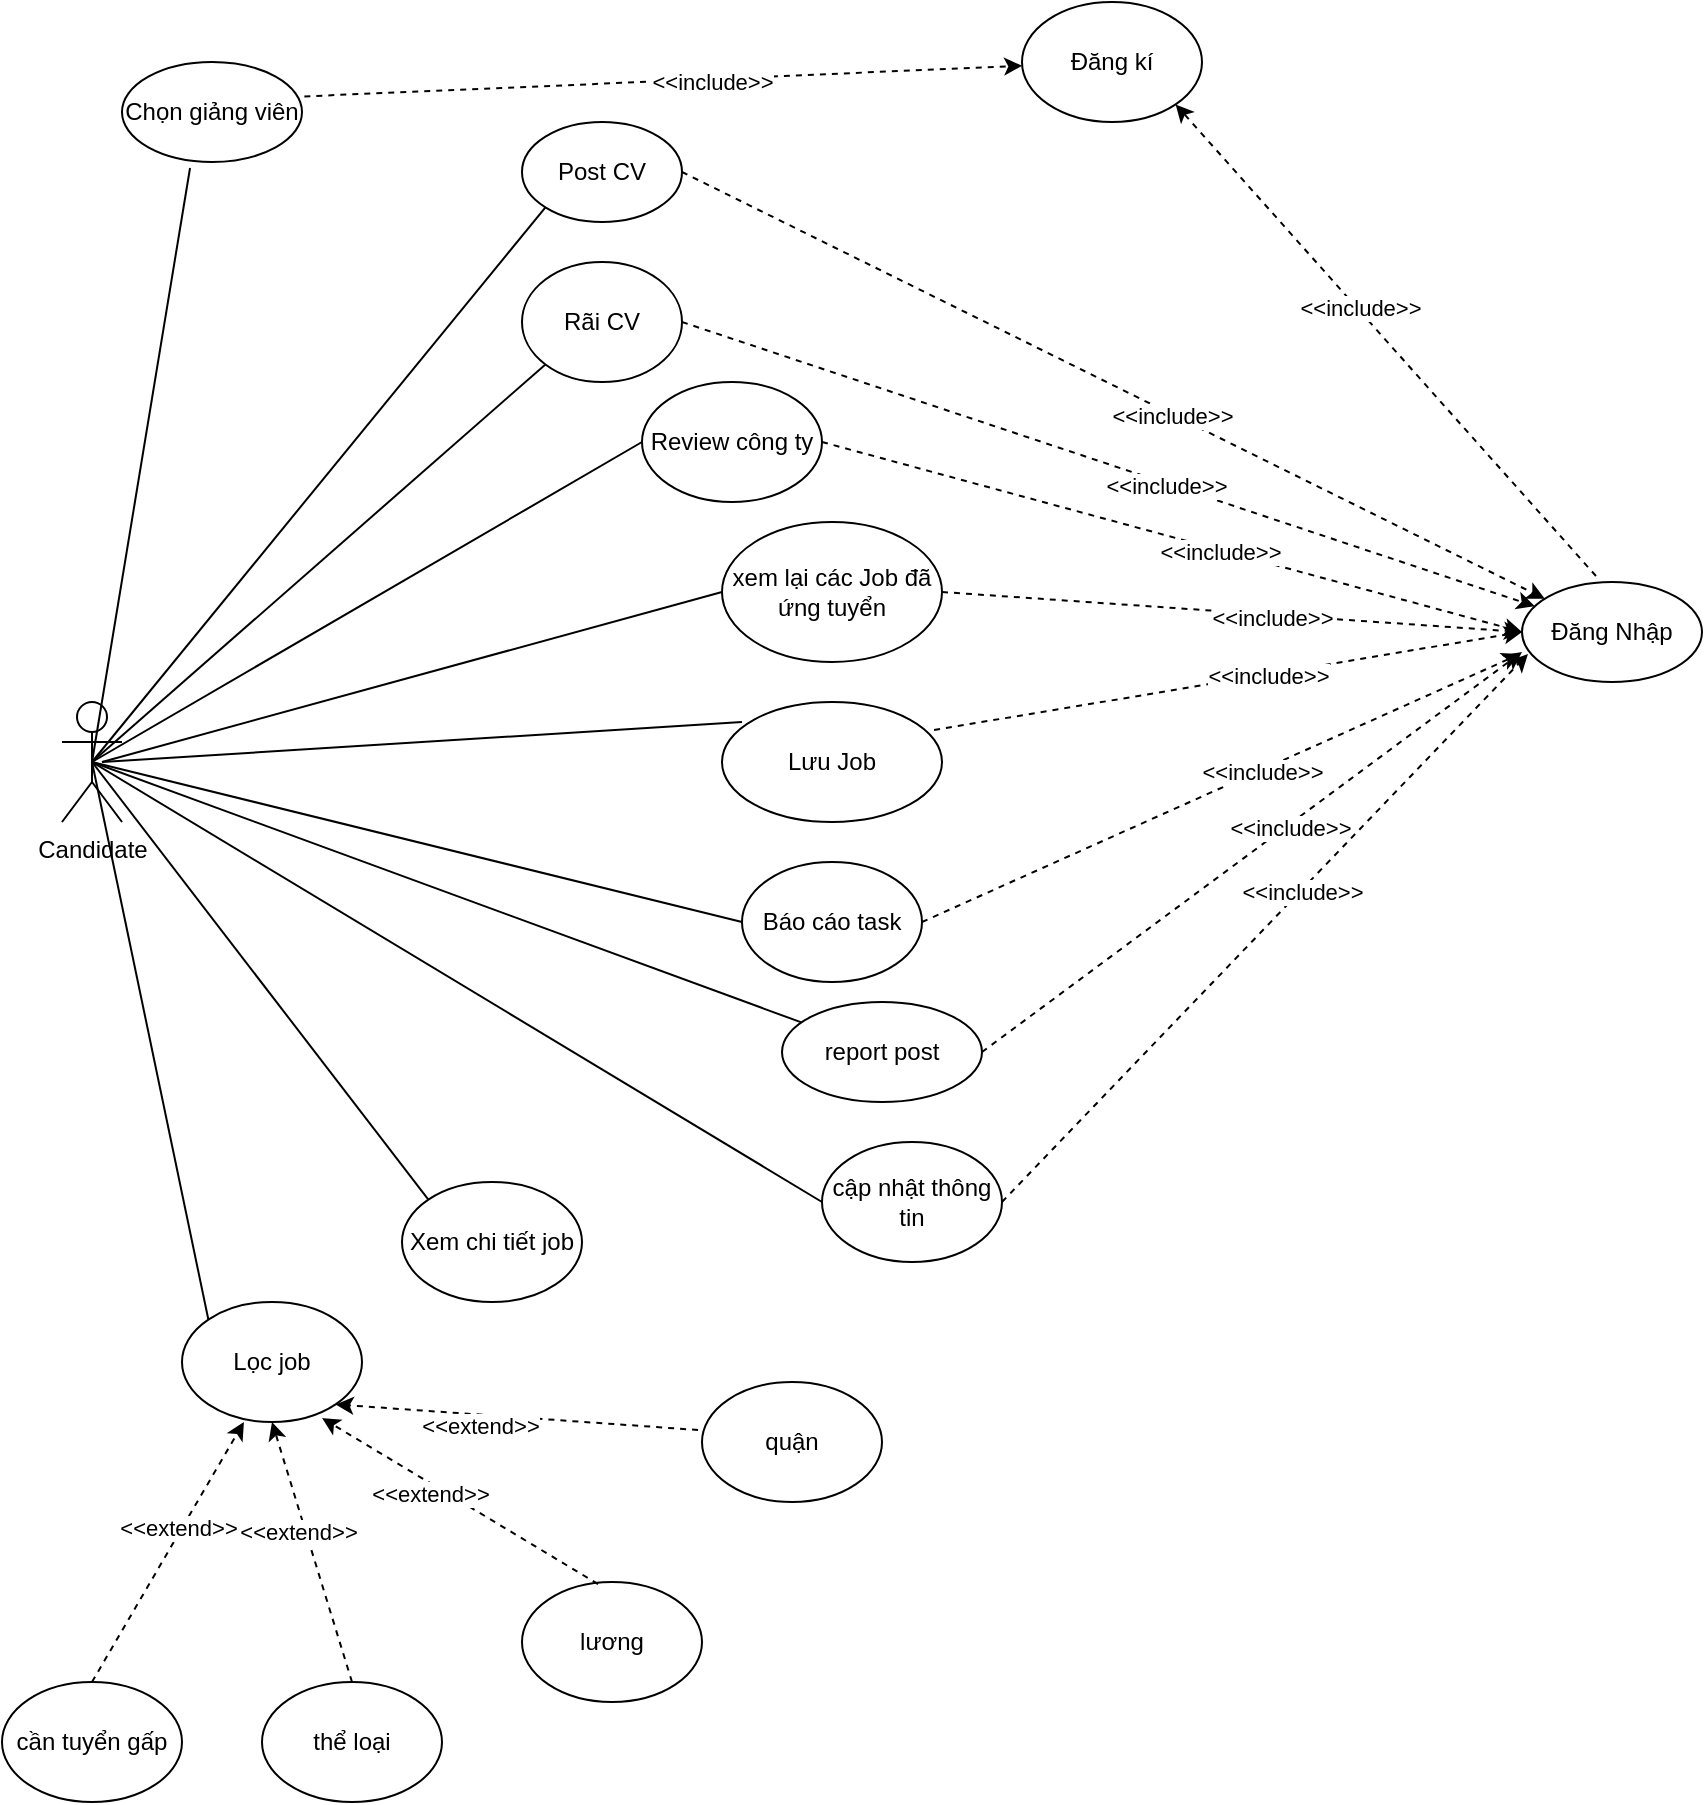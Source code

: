 <mxfile version="26.2.13">
  <diagram name="Page-1" id="jhdWZvKZTvtmNqUHAxLc">
    <mxGraphModel dx="1428" dy="785" grid="1" gridSize="10" guides="1" tooltips="1" connect="1" arrows="1" fold="1" page="1" pageScale="1" pageWidth="850" pageHeight="1100" math="0" shadow="0">
      <root>
        <mxCell id="0" />
        <mxCell id="1" parent="0" />
        <mxCell id="Gtxps9RbvIcbKM3ggSGd-1" value="Candidate" style="shape=umlActor;verticalLabelPosition=bottom;verticalAlign=top;html=1;outlineConnect=0;" parent="1" vertex="1">
          <mxGeometry x="60" y="400" width="30" height="60" as="geometry" />
        </mxCell>
        <mxCell id="Gtxps9RbvIcbKM3ggSGd-3" value="Đăng Nhập" style="ellipse;whiteSpace=wrap;html=1;" parent="1" vertex="1">
          <mxGeometry x="790" y="340" width="90" height="50" as="geometry" />
        </mxCell>
        <mxCell id="Gtxps9RbvIcbKM3ggSGd-4" value="Đăng kí" style="ellipse;whiteSpace=wrap;html=1;" parent="1" vertex="1">
          <mxGeometry x="540" y="50" width="90" height="60" as="geometry" />
        </mxCell>
        <mxCell id="Gtxps9RbvIcbKM3ggSGd-5" value="Chọn giảng viên" style="ellipse;whiteSpace=wrap;html=1;" parent="1" vertex="1">
          <mxGeometry x="90" y="80" width="90" height="50" as="geometry" />
        </mxCell>
        <mxCell id="Gtxps9RbvIcbKM3ggSGd-6" value="Rãi&amp;nbsp;&lt;span style=&quot;color: rgba(0, 0, 0, 0); font-family: monospace; font-size: 0px; text-align: start; text-wrap-mode: nowrap;&quot;&gt;%3CmxGraphModel%3E%3Croot%3E%3CmxCell%20id%3D%220%22%2F%3E%3CmxCell%20id%3D%221%22%20parent%3D%220%22%2F%3E%3CmxCell%20id%3D%222%22%20value%3D%22%22%20style%3D%22endArrow%3Dclassic%3Bhtml%3D1%3Brounded%3D0%3BentryX%3D0%3BentryY%3D0.5%3BentryDx%3D0%3BentryDy%3D0%3BexitX%3D0.6%3BexitY%3D-0.04%3BexitDx%3D0%3BexitDy%3D0%3Bdashed%3D1%3BexitPerimeter%3D0%3B%22%20edge%3D%221%22%20parent%3D%221%22%3E%3CmxGeometry%20width%3D%2250%22%20height%3D%2250%22%20relative%3D%221%22%20as%3D%22geometry%22%3E%3CmxPoint%20x%3D%22254%22%20y%3D%22228%22%20as%3D%22sourcePoint%22%2F%3E%3CmxPoint%20x%3D%22500%22%20y%3D%22190%22%20as%3D%22targetPoint%22%2F%3E%3C%2FmxGeometry%3E%3C%2FmxCell%3E%3CmxCell%20id%3D%223%22%20value%3D%22%26amp%3Blt%3B%26amp%3Blt%3Binclude%26amp%3Bgt%3B%26amp%3Bgt%3B%22%20style%3D%22edgeLabel%3Bhtml%3D1%3Balign%3Dcenter%3BverticalAlign%3Dmiddle%3Bresizable%3D0%3Bpoints%3D%5B%5D%3B%22%20vertex%3D%221%22%20connectable%3D%220%22%20parent%3D%222%22%3E%3CmxGeometry%20x%3D%220.135%22%20y%3D%22-1%22%20relative%3D%221%22%20as%3D%22geometry%22%3E%3CmxPoint%20as%3D%22offset%22%2F%3E%3C%2FmxGeometry%3E%3C%2FmxCell%3E%3C%2Froot%3E%3C%2FmxGraphModel%3E&lt;/span&gt;CV" style="ellipse;whiteSpace=wrap;html=1;" parent="1" vertex="1">
          <mxGeometry x="290" y="180" width="80" height="60" as="geometry" />
        </mxCell>
        <mxCell id="Gtxps9RbvIcbKM3ggSGd-7" value="Post CV" style="ellipse;whiteSpace=wrap;html=1;" parent="1" vertex="1">
          <mxGeometry x="290" y="110" width="80" height="50" as="geometry" />
        </mxCell>
        <mxCell id="Gtxps9RbvIcbKM3ggSGd-8" value="" style="endArrow=none;html=1;rounded=0;exitX=0.5;exitY=0.5;exitDx=0;exitDy=0;exitPerimeter=0;entryX=0.378;entryY=1.06;entryDx=0;entryDy=0;entryPerimeter=0;" parent="1" source="Gtxps9RbvIcbKM3ggSGd-1" target="Gtxps9RbvIcbKM3ggSGd-5" edge="1">
          <mxGeometry width="50" height="50" relative="1" as="geometry">
            <mxPoint x="400" y="530" as="sourcePoint" />
            <mxPoint x="450" y="480" as="targetPoint" />
          </mxGeometry>
        </mxCell>
        <mxCell id="Gtxps9RbvIcbKM3ggSGd-9" value="" style="endArrow=classic;html=1;rounded=0;dashed=1;exitX=1.013;exitY=0.344;exitDx=0;exitDy=0;exitPerimeter=0;" parent="1" source="Gtxps9RbvIcbKM3ggSGd-5" target="Gtxps9RbvIcbKM3ggSGd-4" edge="1">
          <mxGeometry width="50" height="50" relative="1" as="geometry">
            <mxPoint x="155" y="200" as="sourcePoint" />
            <mxPoint x="450" y="480" as="targetPoint" />
          </mxGeometry>
        </mxCell>
        <mxCell id="Gtxps9RbvIcbKM3ggSGd-10" value="&amp;lt;&amp;lt;include&amp;gt;&amp;gt;" style="edgeLabel;html=1;align=center;verticalAlign=middle;resizable=0;points=[];" parent="Gtxps9RbvIcbKM3ggSGd-9" vertex="1" connectable="0">
          <mxGeometry x="0.135" y="-1" relative="1" as="geometry">
            <mxPoint as="offset" />
          </mxGeometry>
        </mxCell>
        <mxCell id="Gtxps9RbvIcbKM3ggSGd-16" value="" style="endArrow=classic;html=1;rounded=0;entryX=1;entryY=1;entryDx=0;entryDy=0;dashed=1;exitX=0.411;exitY=-0.06;exitDx=0;exitDy=0;exitPerimeter=0;" parent="1" source="Gtxps9RbvIcbKM3ggSGd-3" target="Gtxps9RbvIcbKM3ggSGd-4" edge="1">
          <mxGeometry width="50" height="50" relative="1" as="geometry">
            <mxPoint x="300" y="205" as="sourcePoint" />
            <mxPoint x="510" y="200" as="targetPoint" />
          </mxGeometry>
        </mxCell>
        <mxCell id="Gtxps9RbvIcbKM3ggSGd-17" value="&amp;lt;&amp;lt;include&amp;gt;&amp;gt;" style="edgeLabel;html=1;align=center;verticalAlign=middle;resizable=0;points=[];" parent="Gtxps9RbvIcbKM3ggSGd-16" vertex="1" connectable="0">
          <mxGeometry x="0.135" y="-1" relative="1" as="geometry">
            <mxPoint as="offset" />
          </mxGeometry>
        </mxCell>
        <mxCell id="Gtxps9RbvIcbKM3ggSGd-18" value="Review công ty" style="ellipse;whiteSpace=wrap;html=1;" parent="1" vertex="1">
          <mxGeometry x="350" y="240" width="90" height="60" as="geometry" />
        </mxCell>
        <mxCell id="Gtxps9RbvIcbKM3ggSGd-19" value="Lưu Job" style="ellipse;whiteSpace=wrap;html=1;" parent="1" vertex="1">
          <mxGeometry x="390" y="400" width="110" height="60" as="geometry" />
        </mxCell>
        <mxCell id="Gtxps9RbvIcbKM3ggSGd-20" value="xem lại các Job đã ứng tuyển" style="ellipse;whiteSpace=wrap;html=1;" parent="1" vertex="1">
          <mxGeometry x="390" y="310" width="110" height="70" as="geometry" />
        </mxCell>
        <mxCell id="Gtxps9RbvIcbKM3ggSGd-21" value="Báo cáo task" style="ellipse;whiteSpace=wrap;html=1;" parent="1" vertex="1">
          <mxGeometry x="400" y="480" width="90" height="60" as="geometry" />
        </mxCell>
        <mxCell id="Gtxps9RbvIcbKM3ggSGd-22" value="" style="endArrow=none;html=1;rounded=0;exitX=0.5;exitY=0.5;exitDx=0;exitDy=0;exitPerimeter=0;entryX=0;entryY=1;entryDx=0;entryDy=0;" parent="1" source="Gtxps9RbvIcbKM3ggSGd-1" target="Gtxps9RbvIcbKM3ggSGd-6" edge="1">
          <mxGeometry width="50" height="50" relative="1" as="geometry">
            <mxPoint x="85" y="440" as="sourcePoint" />
            <mxPoint x="330" y="236" as="targetPoint" />
          </mxGeometry>
        </mxCell>
        <mxCell id="Gtxps9RbvIcbKM3ggSGd-23" value="" style="endArrow=none;html=1;rounded=0;exitX=0.5;exitY=0.5;exitDx=0;exitDy=0;exitPerimeter=0;entryX=0;entryY=0.5;entryDx=0;entryDy=0;" parent="1" source="Gtxps9RbvIcbKM3ggSGd-1" target="Gtxps9RbvIcbKM3ggSGd-21" edge="1">
          <mxGeometry width="50" height="50" relative="1" as="geometry">
            <mxPoint x="95" y="450" as="sourcePoint" />
            <mxPoint x="340" y="246" as="targetPoint" />
          </mxGeometry>
        </mxCell>
        <mxCell id="Gtxps9RbvIcbKM3ggSGd-24" value="" style="endArrow=none;html=1;rounded=0;exitX=0.5;exitY=0.5;exitDx=0;exitDy=0;exitPerimeter=0;entryX=0;entryY=1;entryDx=0;entryDy=0;" parent="1" source="Gtxps9RbvIcbKM3ggSGd-1" target="Gtxps9RbvIcbKM3ggSGd-7" edge="1">
          <mxGeometry width="50" height="50" relative="1" as="geometry">
            <mxPoint x="105" y="460" as="sourcePoint" />
            <mxPoint x="350" y="256" as="targetPoint" />
          </mxGeometry>
        </mxCell>
        <mxCell id="Gtxps9RbvIcbKM3ggSGd-25" value="" style="endArrow=none;html=1;rounded=0;entryX=0.091;entryY=0.167;entryDx=0;entryDy=0;entryPerimeter=0;" parent="1" target="Gtxps9RbvIcbKM3ggSGd-19" edge="1">
          <mxGeometry width="50" height="50" relative="1" as="geometry">
            <mxPoint x="80" y="430" as="sourcePoint" />
            <mxPoint x="490" y="550" as="targetPoint" />
          </mxGeometry>
        </mxCell>
        <mxCell id="Gtxps9RbvIcbKM3ggSGd-26" value="" style="endArrow=none;html=1;rounded=0;exitX=0.5;exitY=0.5;exitDx=0;exitDy=0;exitPerimeter=0;entryX=0;entryY=0.5;entryDx=0;entryDy=0;" parent="1" source="Gtxps9RbvIcbKM3ggSGd-1" target="Gtxps9RbvIcbKM3ggSGd-18" edge="1">
          <mxGeometry width="50" height="50" relative="1" as="geometry">
            <mxPoint x="95" y="450" as="sourcePoint" />
            <mxPoint x="500" y="560" as="targetPoint" />
          </mxGeometry>
        </mxCell>
        <mxCell id="Gtxps9RbvIcbKM3ggSGd-27" value="" style="endArrow=none;html=1;rounded=0;entryX=0;entryY=0.5;entryDx=0;entryDy=0;" parent="1" target="Gtxps9RbvIcbKM3ggSGd-20" edge="1">
          <mxGeometry width="50" height="50" relative="1" as="geometry">
            <mxPoint x="80" y="430" as="sourcePoint" />
            <mxPoint x="510" y="570" as="targetPoint" />
          </mxGeometry>
        </mxCell>
        <mxCell id="Gtxps9RbvIcbKM3ggSGd-31" value="" style="endArrow=classic;html=1;rounded=0;dashed=1;exitX=1;exitY=0.5;exitDx=0;exitDy=0;" parent="1" source="Gtxps9RbvIcbKM3ggSGd-7" target="Gtxps9RbvIcbKM3ggSGd-3" edge="1">
          <mxGeometry width="50" height="50" relative="1" as="geometry">
            <mxPoint x="310" y="215" as="sourcePoint" />
            <mxPoint x="210" y="235" as="targetPoint" />
          </mxGeometry>
        </mxCell>
        <mxCell id="Gtxps9RbvIcbKM3ggSGd-32" value="&amp;lt;&amp;lt;include&amp;gt;&amp;gt;" style="edgeLabel;html=1;align=center;verticalAlign=middle;resizable=0;points=[];" parent="Gtxps9RbvIcbKM3ggSGd-31" vertex="1" connectable="0">
          <mxGeometry x="0.135" y="-1" relative="1" as="geometry">
            <mxPoint as="offset" />
          </mxGeometry>
        </mxCell>
        <mxCell id="Gtxps9RbvIcbKM3ggSGd-33" value="" style="endArrow=classic;html=1;rounded=0;dashed=1;exitX=1;exitY=0.5;exitDx=0;exitDy=0;" parent="1" source="Gtxps9RbvIcbKM3ggSGd-6" target="Gtxps9RbvIcbKM3ggSGd-3" edge="1">
          <mxGeometry width="50" height="50" relative="1" as="geometry">
            <mxPoint x="560" y="350" as="sourcePoint" />
            <mxPoint x="398" y="224" as="targetPoint" />
          </mxGeometry>
        </mxCell>
        <mxCell id="Gtxps9RbvIcbKM3ggSGd-34" value="&amp;lt;&amp;lt;include&amp;gt;&amp;gt;" style="edgeLabel;html=1;align=center;verticalAlign=middle;resizable=0;points=[];" parent="Gtxps9RbvIcbKM3ggSGd-33" vertex="1" connectable="0">
          <mxGeometry x="0.135" y="-1" relative="1" as="geometry">
            <mxPoint as="offset" />
          </mxGeometry>
        </mxCell>
        <mxCell id="Gtxps9RbvIcbKM3ggSGd-35" value="" style="endArrow=classic;html=1;rounded=0;entryX=0;entryY=0.5;entryDx=0;entryDy=0;dashed=1;exitX=1;exitY=0.5;exitDx=0;exitDy=0;" parent="1" source="Gtxps9RbvIcbKM3ggSGd-18" target="Gtxps9RbvIcbKM3ggSGd-3" edge="1">
          <mxGeometry width="50" height="50" relative="1" as="geometry">
            <mxPoint x="570" y="360" as="sourcePoint" />
            <mxPoint x="375" y="240" as="targetPoint" />
          </mxGeometry>
        </mxCell>
        <mxCell id="Gtxps9RbvIcbKM3ggSGd-36" value="&amp;lt;&amp;lt;include&amp;gt;&amp;gt;" style="edgeLabel;html=1;align=center;verticalAlign=middle;resizable=0;points=[];" parent="Gtxps9RbvIcbKM3ggSGd-35" vertex="1" connectable="0">
          <mxGeometry x="0.135" y="-1" relative="1" as="geometry">
            <mxPoint as="offset" />
          </mxGeometry>
        </mxCell>
        <mxCell id="Gtxps9RbvIcbKM3ggSGd-37" value="" style="endArrow=classic;html=1;rounded=0;entryX=0;entryY=0.5;entryDx=0;entryDy=0;dashed=1;exitX=1;exitY=0.5;exitDx=0;exitDy=0;" parent="1" source="Gtxps9RbvIcbKM3ggSGd-20" target="Gtxps9RbvIcbKM3ggSGd-3" edge="1">
          <mxGeometry width="50" height="50" relative="1" as="geometry">
            <mxPoint x="580" y="370" as="sourcePoint" />
            <mxPoint x="385" y="250" as="targetPoint" />
          </mxGeometry>
        </mxCell>
        <mxCell id="Gtxps9RbvIcbKM3ggSGd-38" value="&amp;lt;&amp;lt;include&amp;gt;&amp;gt;" style="edgeLabel;html=1;align=center;verticalAlign=middle;resizable=0;points=[];" parent="Gtxps9RbvIcbKM3ggSGd-37" vertex="1" connectable="0">
          <mxGeometry x="0.135" y="-1" relative="1" as="geometry">
            <mxPoint as="offset" />
          </mxGeometry>
        </mxCell>
        <mxCell id="Gtxps9RbvIcbKM3ggSGd-39" value="" style="endArrow=classic;html=1;rounded=0;entryX=0;entryY=0.5;entryDx=0;entryDy=0;dashed=1;exitX=0.964;exitY=0.233;exitDx=0;exitDy=0;exitPerimeter=0;" parent="1" source="Gtxps9RbvIcbKM3ggSGd-19" target="Gtxps9RbvIcbKM3ggSGd-3" edge="1">
          <mxGeometry width="50" height="50" relative="1" as="geometry">
            <mxPoint x="656" y="515" as="sourcePoint" />
            <mxPoint x="380" y="240" as="targetPoint" />
          </mxGeometry>
        </mxCell>
        <mxCell id="Gtxps9RbvIcbKM3ggSGd-40" value="&amp;lt;&amp;lt;include&amp;gt;&amp;gt;" style="edgeLabel;html=1;align=center;verticalAlign=middle;resizable=0;points=[];" parent="Gtxps9RbvIcbKM3ggSGd-39" vertex="1" connectable="0">
          <mxGeometry x="0.135" y="-1" relative="1" as="geometry">
            <mxPoint as="offset" />
          </mxGeometry>
        </mxCell>
        <mxCell id="Gtxps9RbvIcbKM3ggSGd-41" value="" style="endArrow=classic;html=1;rounded=0;entryX=-0.011;entryY=0.72;entryDx=0;entryDy=0;dashed=1;entryPerimeter=0;exitX=1;exitY=0.5;exitDx=0;exitDy=0;" parent="1" source="Gtxps9RbvIcbKM3ggSGd-21" target="Gtxps9RbvIcbKM3ggSGd-3" edge="1">
          <mxGeometry width="50" height="50" relative="1" as="geometry">
            <mxPoint x="666" y="525" as="sourcePoint" />
            <mxPoint x="390" y="250" as="targetPoint" />
          </mxGeometry>
        </mxCell>
        <mxCell id="Gtxps9RbvIcbKM3ggSGd-42" value="&amp;lt;&amp;lt;include&amp;gt;&amp;gt;" style="edgeLabel;html=1;align=center;verticalAlign=middle;resizable=0;points=[];" parent="Gtxps9RbvIcbKM3ggSGd-41" vertex="1" connectable="0">
          <mxGeometry x="0.135" y="-1" relative="1" as="geometry">
            <mxPoint as="offset" />
          </mxGeometry>
        </mxCell>
        <mxCell id="Gtxps9RbvIcbKM3ggSGd-45" value="Lọc job" style="ellipse;whiteSpace=wrap;html=1;" parent="1" vertex="1">
          <mxGeometry x="120" y="700" width="90" height="60" as="geometry" />
        </mxCell>
        <mxCell id="Gtxps9RbvIcbKM3ggSGd-46" value="quận" style="ellipse;whiteSpace=wrap;html=1;" parent="1" vertex="1">
          <mxGeometry x="380" y="740" width="90" height="60" as="geometry" />
        </mxCell>
        <mxCell id="Gtxps9RbvIcbKM3ggSGd-47" value="lương" style="ellipse;whiteSpace=wrap;html=1;" parent="1" vertex="1">
          <mxGeometry x="290" y="840" width="90" height="60" as="geometry" />
        </mxCell>
        <mxCell id="Gtxps9RbvIcbKM3ggSGd-48" value="cần tuyển gấp&lt;span style=&quot;color: rgba(0, 0, 0, 0); font-family: monospace; font-size: 0px; text-align: start; text-wrap-mode: nowrap;&quot;&gt;%3CmxGraphModel%3E%3Croot%3E%3CmxCell%20id%3D%220%22%2F%3E%3CmxCell%20id%3D%221%22%20parent%3D%220%22%2F%3E%3CmxCell%20id%3D%222%22%20value%3D%22l%C6%B0%C6%A1ng%22%20style%3D%22ellipse%3BwhiteSpace%3Dwrap%3Bhtml%3D1%3B%22%20vertex%3D%221%22%20parent%3D%221%22%3E%3CmxGeometry%20x%3D%22440%22%20y%3D%22750%22%20width%3D%2290%22%20height%3D%2260%22%20as%3D%22geometry%22%2F%3E%3C%2FmxCell%3E%3C%2Froot%3E%3C%2FmxGraphModel%3E&lt;/span&gt;" style="ellipse;whiteSpace=wrap;html=1;" parent="1" vertex="1">
          <mxGeometry x="30" y="890" width="90" height="60" as="geometry" />
        </mxCell>
        <mxCell id="Gtxps9RbvIcbKM3ggSGd-49" value="thể loại" style="ellipse;whiteSpace=wrap;html=1;" parent="1" vertex="1">
          <mxGeometry x="160" y="890" width="90" height="60" as="geometry" />
        </mxCell>
        <mxCell id="Gtxps9RbvIcbKM3ggSGd-51" value="" style="endArrow=none;html=1;rounded=0;entryX=0;entryY=0;entryDx=0;entryDy=0;exitX=0.5;exitY=0.5;exitDx=0;exitDy=0;exitPerimeter=0;" parent="1" source="Gtxps9RbvIcbKM3ggSGd-1" target="Gtxps9RbvIcbKM3ggSGd-45" edge="1">
          <mxGeometry width="50" height="50" relative="1" as="geometry">
            <mxPoint x="85" y="440" as="sourcePoint" />
            <mxPoint x="395" y="650" as="targetPoint" />
          </mxGeometry>
        </mxCell>
        <mxCell id="Gtxps9RbvIcbKM3ggSGd-56" value="" style="endArrow=classic;html=1;rounded=0;dashed=1;entryX=0.344;entryY=1;entryDx=0;entryDy=0;entryPerimeter=0;exitX=0.5;exitY=0;exitDx=0;exitDy=0;" parent="1" source="Gtxps9RbvIcbKM3ggSGd-48" target="Gtxps9RbvIcbKM3ggSGd-45" edge="1">
          <mxGeometry width="50" height="50" relative="1" as="geometry">
            <mxPoint x="100" y="750" as="sourcePoint" />
            <mxPoint x="150" y="700" as="targetPoint" />
          </mxGeometry>
        </mxCell>
        <mxCell id="Gtxps9RbvIcbKM3ggSGd-57" value="&amp;lt;&amp;lt;extend&amp;gt;&amp;gt;" style="edgeLabel;html=1;align=center;verticalAlign=middle;resizable=0;points=[];" parent="Gtxps9RbvIcbKM3ggSGd-56" vertex="1" connectable="0">
          <mxGeometry x="0.2" y="3" relative="1" as="geometry">
            <mxPoint y="2" as="offset" />
          </mxGeometry>
        </mxCell>
        <mxCell id="Gtxps9RbvIcbKM3ggSGd-58" value="" style="endArrow=classic;html=1;rounded=0;dashed=1;entryX=0.5;entryY=1;entryDx=0;entryDy=0;exitX=0.5;exitY=0;exitDx=0;exitDy=0;" parent="1" source="Gtxps9RbvIcbKM3ggSGd-49" target="Gtxps9RbvIcbKM3ggSGd-45" edge="1">
          <mxGeometry width="50" height="50" relative="1" as="geometry">
            <mxPoint x="165" y="790" as="sourcePoint" />
            <mxPoint x="191" y="680" as="targetPoint" />
          </mxGeometry>
        </mxCell>
        <mxCell id="Gtxps9RbvIcbKM3ggSGd-59" value="&amp;lt;&amp;lt;extend&amp;gt;&amp;gt;" style="edgeLabel;html=1;align=center;verticalAlign=middle;resizable=0;points=[];" parent="Gtxps9RbvIcbKM3ggSGd-58" vertex="1" connectable="0">
          <mxGeometry x="0.2" y="3" relative="1" as="geometry">
            <mxPoint y="2" as="offset" />
          </mxGeometry>
        </mxCell>
        <mxCell id="Gtxps9RbvIcbKM3ggSGd-60" value="" style="endArrow=classic;html=1;rounded=0;dashed=1;entryX=0.778;entryY=0.967;entryDx=0;entryDy=0;entryPerimeter=0;exitX=0.422;exitY=0.017;exitDx=0;exitDy=0;exitPerimeter=0;" parent="1" source="Gtxps9RbvIcbKM3ggSGd-47" target="Gtxps9RbvIcbKM3ggSGd-45" edge="1">
          <mxGeometry width="50" height="50" relative="1" as="geometry">
            <mxPoint x="175" y="800" as="sourcePoint" />
            <mxPoint x="201" y="690" as="targetPoint" />
          </mxGeometry>
        </mxCell>
        <mxCell id="Gtxps9RbvIcbKM3ggSGd-61" value="&amp;lt;&amp;lt;extend&amp;gt;&amp;gt;" style="edgeLabel;html=1;align=center;verticalAlign=middle;resizable=0;points=[];" parent="Gtxps9RbvIcbKM3ggSGd-60" vertex="1" connectable="0">
          <mxGeometry x="0.2" y="3" relative="1" as="geometry">
            <mxPoint y="2" as="offset" />
          </mxGeometry>
        </mxCell>
        <mxCell id="Gtxps9RbvIcbKM3ggSGd-62" value="" style="endArrow=classic;html=1;rounded=0;dashed=1;entryX=1;entryY=1;entryDx=0;entryDy=0;exitX=-0.022;exitY=0.4;exitDx=0;exitDy=0;exitPerimeter=0;" parent="1" source="Gtxps9RbvIcbKM3ggSGd-46" target="Gtxps9RbvIcbKM3ggSGd-45" edge="1">
          <mxGeometry width="50" height="50" relative="1" as="geometry">
            <mxPoint x="350" y="730" as="sourcePoint" />
            <mxPoint x="230" y="678" as="targetPoint" />
          </mxGeometry>
        </mxCell>
        <mxCell id="Gtxps9RbvIcbKM3ggSGd-63" value="&amp;lt;&amp;lt;extend&amp;gt;&amp;gt;" style="edgeLabel;html=1;align=center;verticalAlign=middle;resizable=0;points=[];" parent="Gtxps9RbvIcbKM3ggSGd-62" vertex="1" connectable="0">
          <mxGeometry x="0.2" y="3" relative="1" as="geometry">
            <mxPoint y="2" as="offset" />
          </mxGeometry>
        </mxCell>
        <mxCell id="Gtxps9RbvIcbKM3ggSGd-65" value="Xem chi tiết job" style="ellipse;whiteSpace=wrap;html=1;" parent="1" vertex="1">
          <mxGeometry x="230" y="640" width="90" height="60" as="geometry" />
        </mxCell>
        <mxCell id="Gtxps9RbvIcbKM3ggSGd-66" value="" style="endArrow=none;html=1;rounded=0;exitX=0.5;exitY=0.5;exitDx=0;exitDy=0;exitPerimeter=0;entryX=0;entryY=0;entryDx=0;entryDy=0;" parent="1" source="Gtxps9RbvIcbKM3ggSGd-1" target="Gtxps9RbvIcbKM3ggSGd-65" edge="1">
          <mxGeometry width="50" height="50" relative="1" as="geometry">
            <mxPoint x="85" y="440" as="sourcePoint" />
            <mxPoint x="460" y="490" as="targetPoint" />
          </mxGeometry>
        </mxCell>
        <mxCell id="Gtxps9RbvIcbKM3ggSGd-67" value="report post" style="ellipse;whiteSpace=wrap;html=1;" parent="1" vertex="1">
          <mxGeometry x="420" y="550" width="100" height="50" as="geometry" />
        </mxCell>
        <mxCell id="Gtxps9RbvIcbKM3ggSGd-68" value="" style="endArrow=classic;html=1;rounded=0;entryX=0;entryY=0.7;entryDx=0;entryDy=0;dashed=1;entryPerimeter=0;exitX=1;exitY=0.5;exitDx=0;exitDy=0;" parent="1" source="Gtxps9RbvIcbKM3ggSGd-67" target="Gtxps9RbvIcbKM3ggSGd-3" edge="1">
          <mxGeometry width="50" height="50" relative="1" as="geometry">
            <mxPoint x="494" y="457" as="sourcePoint" />
            <mxPoint x="465" y="351" as="targetPoint" />
          </mxGeometry>
        </mxCell>
        <mxCell id="Gtxps9RbvIcbKM3ggSGd-69" value="&amp;lt;&amp;lt;include&amp;gt;&amp;gt;" style="edgeLabel;html=1;align=center;verticalAlign=middle;resizable=0;points=[];" parent="Gtxps9RbvIcbKM3ggSGd-68" vertex="1" connectable="0">
          <mxGeometry x="0.135" y="-1" relative="1" as="geometry">
            <mxPoint as="offset" />
          </mxGeometry>
        </mxCell>
        <mxCell id="Gtxps9RbvIcbKM3ggSGd-70" value="" style="endArrow=none;html=1;rounded=0;exitX=0.5;exitY=0.5;exitDx=0;exitDy=0;exitPerimeter=0;" parent="1" source="Gtxps9RbvIcbKM3ggSGd-1" target="Gtxps9RbvIcbKM3ggSGd-67" edge="1">
          <mxGeometry width="50" height="50" relative="1" as="geometry">
            <mxPoint x="180" y="470" as="sourcePoint" />
            <mxPoint x="460" y="490" as="targetPoint" />
          </mxGeometry>
        </mxCell>
        <mxCell id="Gtxps9RbvIcbKM3ggSGd-71" value="cập nhật thông tin" style="ellipse;whiteSpace=wrap;html=1;" parent="1" vertex="1">
          <mxGeometry x="440" y="620" width="90" height="60" as="geometry" />
        </mxCell>
        <mxCell id="Gtxps9RbvIcbKM3ggSGd-72" value="" style="endArrow=none;html=1;rounded=0;exitX=0.5;exitY=0.5;exitDx=0;exitDy=0;exitPerimeter=0;entryX=0;entryY=0.5;entryDx=0;entryDy=0;" parent="1" source="Gtxps9RbvIcbKM3ggSGd-1" target="Gtxps9RbvIcbKM3ggSGd-71" edge="1">
          <mxGeometry width="50" height="50" relative="1" as="geometry">
            <mxPoint x="85" y="440" as="sourcePoint" />
            <mxPoint x="704" y="575" as="targetPoint" />
          </mxGeometry>
        </mxCell>
        <mxCell id="Gtxps9RbvIcbKM3ggSGd-73" value="" style="endArrow=classic;html=1;rounded=0;entryX=0.033;entryY=0.72;entryDx=0;entryDy=0;dashed=1;entryPerimeter=0;exitX=1;exitY=0.5;exitDx=0;exitDy=0;" parent="1" source="Gtxps9RbvIcbKM3ggSGd-71" target="Gtxps9RbvIcbKM3ggSGd-3" edge="1">
          <mxGeometry width="50" height="50" relative="1" as="geometry">
            <mxPoint x="750" y="560" as="sourcePoint" />
            <mxPoint x="449" y="353" as="targetPoint" />
          </mxGeometry>
        </mxCell>
        <mxCell id="Gtxps9RbvIcbKM3ggSGd-74" value="&amp;lt;&amp;lt;include&amp;gt;&amp;gt;" style="edgeLabel;html=1;align=center;verticalAlign=middle;resizable=0;points=[];" parent="Gtxps9RbvIcbKM3ggSGd-73" vertex="1" connectable="0">
          <mxGeometry x="0.135" y="-1" relative="1" as="geometry">
            <mxPoint as="offset" />
          </mxGeometry>
        </mxCell>
      </root>
    </mxGraphModel>
  </diagram>
</mxfile>
